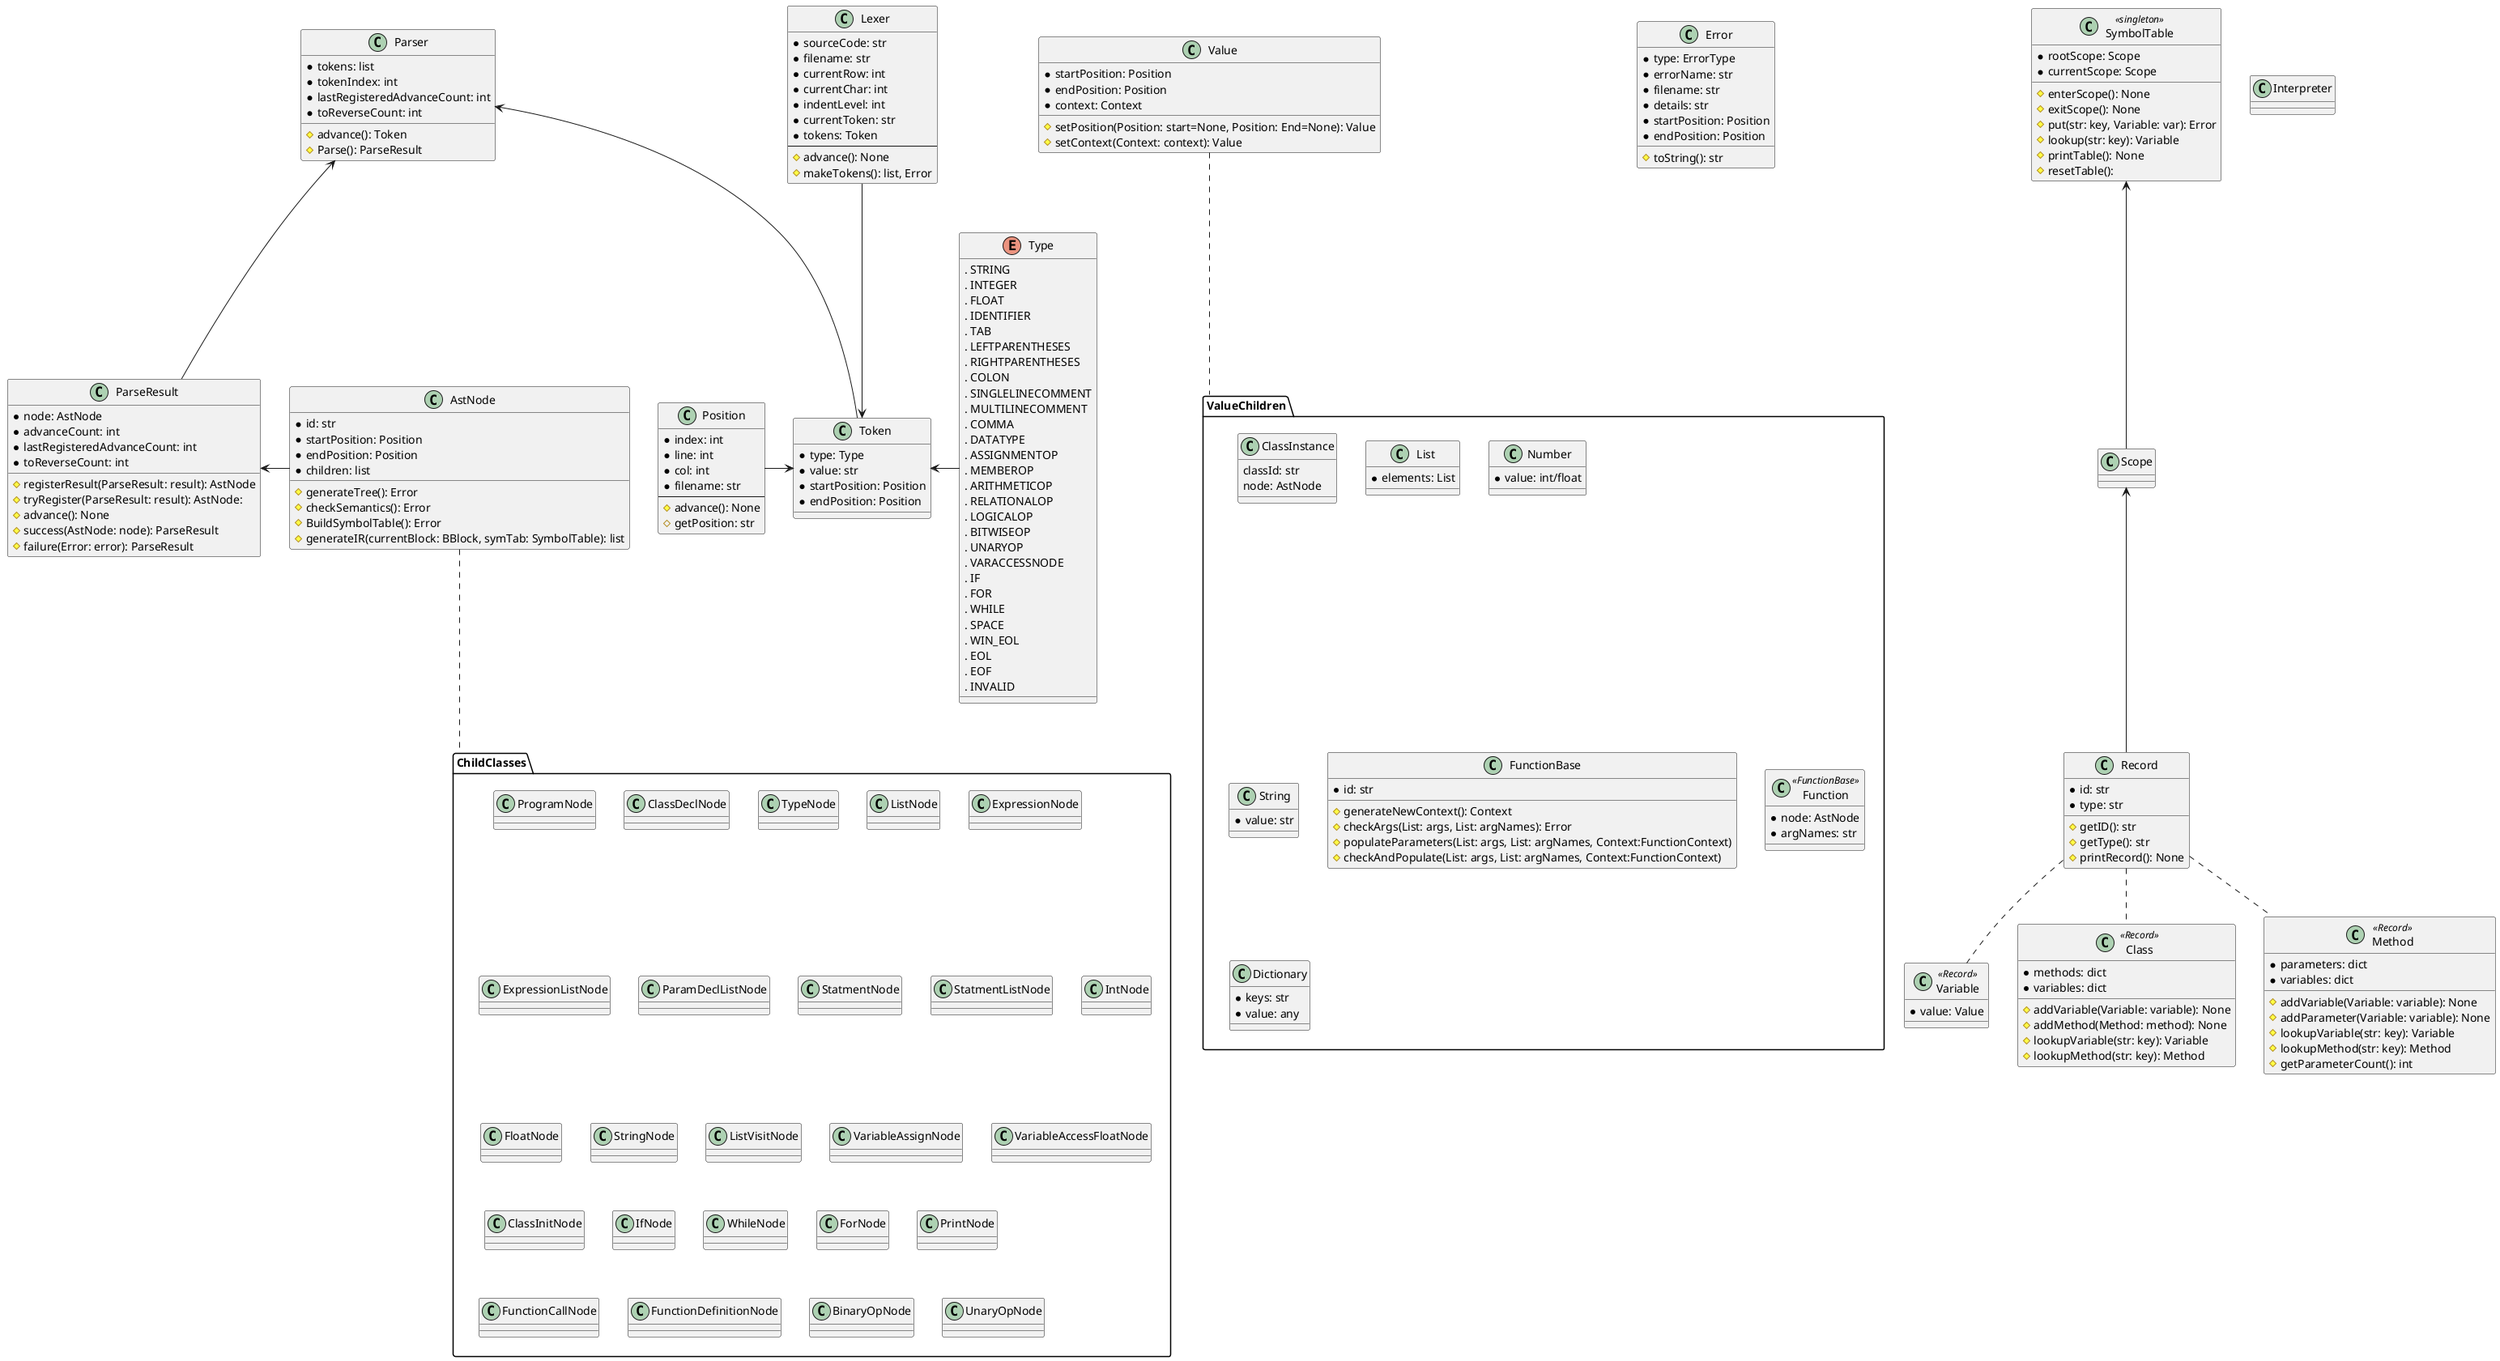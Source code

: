 @startuml

enum Type {
    . STRING
    . INTEGER
    . FLOAT
    . IDENTIFIER
    . TAB
    . LEFTPARENTHESES
    . RIGHTPARENTHESES
    . COLON
    . SINGLELINECOMMENT
    . MULTILINECOMMENT
    . COMMA
    . DATATYPE
    . ASSIGNMENTOP
    . MEMBEROP
    . ARITHMETICOP
    . RELATIONALOP
    . LOGICALOP
    . BITWISEOP
    . UNARYOP
    . VARACCESSNODE
    . IF
    . FOR
    . WHILE
    . SPACE
    . WIN_EOL
    . EOL
    . EOF
    . INVALID
}

class Lexer{
    * sourceCode: str
    * filename: str
    * currentRow: int
    * currentChar: int
    * indentLevel: int
    * currentToken: str
    * tokens: Token
    --
    # advance(): None
    # makeTokens(): list, Error
}

class Token{
    * type: Type
    * value: str
    * startPosition: Position
    * endPosition: Position
}

class Position{
    * index: int
    * line: int
    * col: int
    * filename: str
    --
    # advance(): None
    # getPosition: str
}

class Error{
    * type: ErrorType
    * errorName: str
    * filename: str
    * details: str
    * startPosition: Position
    * endPosition: Position
    # toString(): str
}

class SymbolTable <<singleton>>{
    * rootScope: Scope
    * currentScope: Scope
    # enterScope(): None
    # exitScope(): None
    # put(str: key, Variable: var): Error
    # lookup(str: key): Variable
    # printTable(): None
    # resetTable():
}

class Scope{}

class Record{
    * id: str
    * type: str
    # getID(): str
    # getType(): str
    # printRecord(): None
}

class Variable <<Record>>{
    * value: Value
}

class Class <<Record>>{
    * methods: dict
    * variables: dict
    # addVariable(Variable: variable): None 
    # addMethod(Method: method): None
    # lookupVariable(str: key): Variable 
    # lookupMethod(str: key): Method
}

class Method <<Record>>{
    * parameters: dict
    * variables: dict
    # addVariable(Variable: variable): None 
    # addParameter(Variable: variable): None
    # lookupVariable(str: key): Variable 
    # lookupMethod(str: key): Method
    # getParameterCount(): int
}

class ParseResult{
    * node: AstNode
    * advanceCount: int
    * lastRegisteredAdvanceCount: int
    * toReverseCount: int
    # registerResult(ParseResult: result): AstNode
    # tryRegister(ParseResult: result): AstNode:
    # advance(): None
    # success(AstNode: node): ParseResult
    # failure(Error: error): ParseResult
}

class Parser{
    * tokens: list
    * tokenIndex: int
    * lastRegisteredAdvanceCount: int
    * toReverseCount: int
    # advance(): Token
    # Parse(): ParseResult
}

class Interpreter{

}

class AstNode{
    * id: str
    * startPosition: Position
    * endPosition: Position
    * children: list
    # generateTree(): Error
    # checkSemantics(): Error
    # BuildSymbolTable(): Error
    # generateIR(currentBlock: BBlock, symTab: SymbolTable): list
}

package ChildClasses{
    class ProgramNode{}

    class ClassDeclNode{}

    class TypeNode{}

    class ListNode{}

    class ExpressionNode{}
    class ProgramNode{}

    class ClassDeclNode{}

    class TypeNode{}

    class ListNode{}

    class ExpressionNode{}

    class ExpressionListNode{}

    class ParamDeclListNode{}

    class StatmentNode{}

    class StatmentListNode{}

    class IntNode{}

    class FloatNode{}

    class StringNode{}

    class ListVisitNode{}

    class VariableAssignNode{}

    class VariableAccessFloatNode{}

    class ClassInitNode{}

    class IfNode{}

    class WhileNode{}

    class ForNode{}

    class PrintNode{}

    class FunctionCallNode{}

    class FunctionDefinitionNode{}

    class BinaryOpNode{}

    class UnaryOpNode{}


    class ParamDeclListNode{}

    class StatmentNode{}

    class StatmentListNode{}

    class IntNode{}

    class FloatNode{}

    class StringNode{}

    class ListVisitNode{}

    class VariableAssignNode{}

    class VariableAccessFloatNode{}

    class ClassInitNode{}

    class IfNode{}
    class ProgramNode{}

    class ClassDeclNode{}

    class ParamDeclListNode{}

    class StatmentNode{}

    class StatmentListNode{}

    class IntNode{}

    class FloatNode{}

    class StringNode{}

    class ListVisitNode{}

    class VariableAssignNode{}

    class VariableAccessFloatNode{}

    class ClassInitNode{}

    class IfNode{}

    class WhileNode{}

    class ForNode{}

    class PrintNode{}

    class FunctionCallNode{}

    class FunctionDefinitionNode{}

    class BinaryOpNode{}

    class UnaryOpNode{}


    class WhileNode{}

    class ForNode{}

    class PrintNode{}
    class ProgramNode{}

    class ClassDeclNode{}

    class TypeNode{}

    class ListNode{}

    class ExpressionNode{}

    class ExpressionListNode{}

    class ParamDeclListNode{}

    class StatmentNode{}

    class StatmentListNode{}

    class IntNode{}

    class FloatNode{}

    class StringNode{}

    class ListVisitNode{}

    class VariableAssignNode{}

    class VariableAccessFloatNode{}

    class ClassInitNode{}

    class IfNode{}

    class WhileNode{}

    class ForNode{}

    class PrintNode{}

    class FunctionCallNode{}

    class FunctionDefinitionNode{}

    class BinaryOpNode{}

    class UnaryOpNode{}


    class FunctionCallNode{}

    class FunctionDefinitionNode{}

    class ProgramNode{}

    class ClassDeclNode{}

    class TypeNode{}

    class ListNode{}

    class ExpressionNode{}

    class ExpressionListNode{}

    class ParamDeclListNode{}

    class StatmentNode{}

    class StatmentListNode{}

    class IntNode{}

    class FloatNode{}

    class StringNode{}

    class ListVisitNode{}

    class VariableAssignNode{}

    class VariableAccessFloatNode{}

    class ClassInitNode{}

    class IfNode{}

    class WhileNode{}

    class ForNode{}

    class PrintNode{}

    class FunctionCallNode{}

    class FunctionDefinitionNode{}

    class BinaryOpNode{}

    class UnaryOpNode{}

    class BinaryOpNode{}

    class UnaryOpNode{}

    class ProgramNode{}

    class ClassDeclNode{}

    class TypeNode{}

    class ListNode{}

    class ExpressionNode{}

    class ExpressionListNode{}

    class ParamDeclListNode{}

    class StatmentNode{}

    class StatmentListNode{}

    class IntNode{}
    
    class VariableAccessFloatNode{}

    class ClassInitNode{}

    class IfNode{}

    class WhileNode{}

    class ForNode{}

    class PrintNode{}

    class FunctionCallNode{}

    class FunctionDefinitionNode{}

    class BinaryOpNode{}

    class UnaryOpNode{}
}

class Value{
    * startPosition: Position
    * endPosition: Position
    * context: Context
    # setPosition(Position: start=None, Position: End=None): Value
    # setContext(Context: context): Value
}

package ValueChildren {
    class ClassInstance{
        classId: str
        node: AstNode
    }

    class List{
        * elements: List
    }

    class Number{
        * value: int/float
    }

    class String{
        * value: str
    }

    class FunctionBase{
        * id: str
        # generateNewContext(): Context
        # checkArgs(List: args, List: argNames): Error
        # populateParameters(List: args, List: argNames, Context:FunctionContext)
        # checkAndPopulate(List: args, List: argNames, Context:FunctionContext)
    }

    class Function <<FunctionBase>>{
        * node: AstNode
        * argNames: str
    }

    class Dictionary{
        * keys: str
        * value: any
    }
}

Lexer --> Token
Token <- Type
Position -> Token
ParseResult <- AstNode

Value .. ValueChildren
AstNode .. ChildClasses
Record .. Class
Record .. Method
Scope <-- Record
Record .. Variable
SymbolTable <-- Scope
Parser <-- ParseResult
Parser <-- Token


@enduml